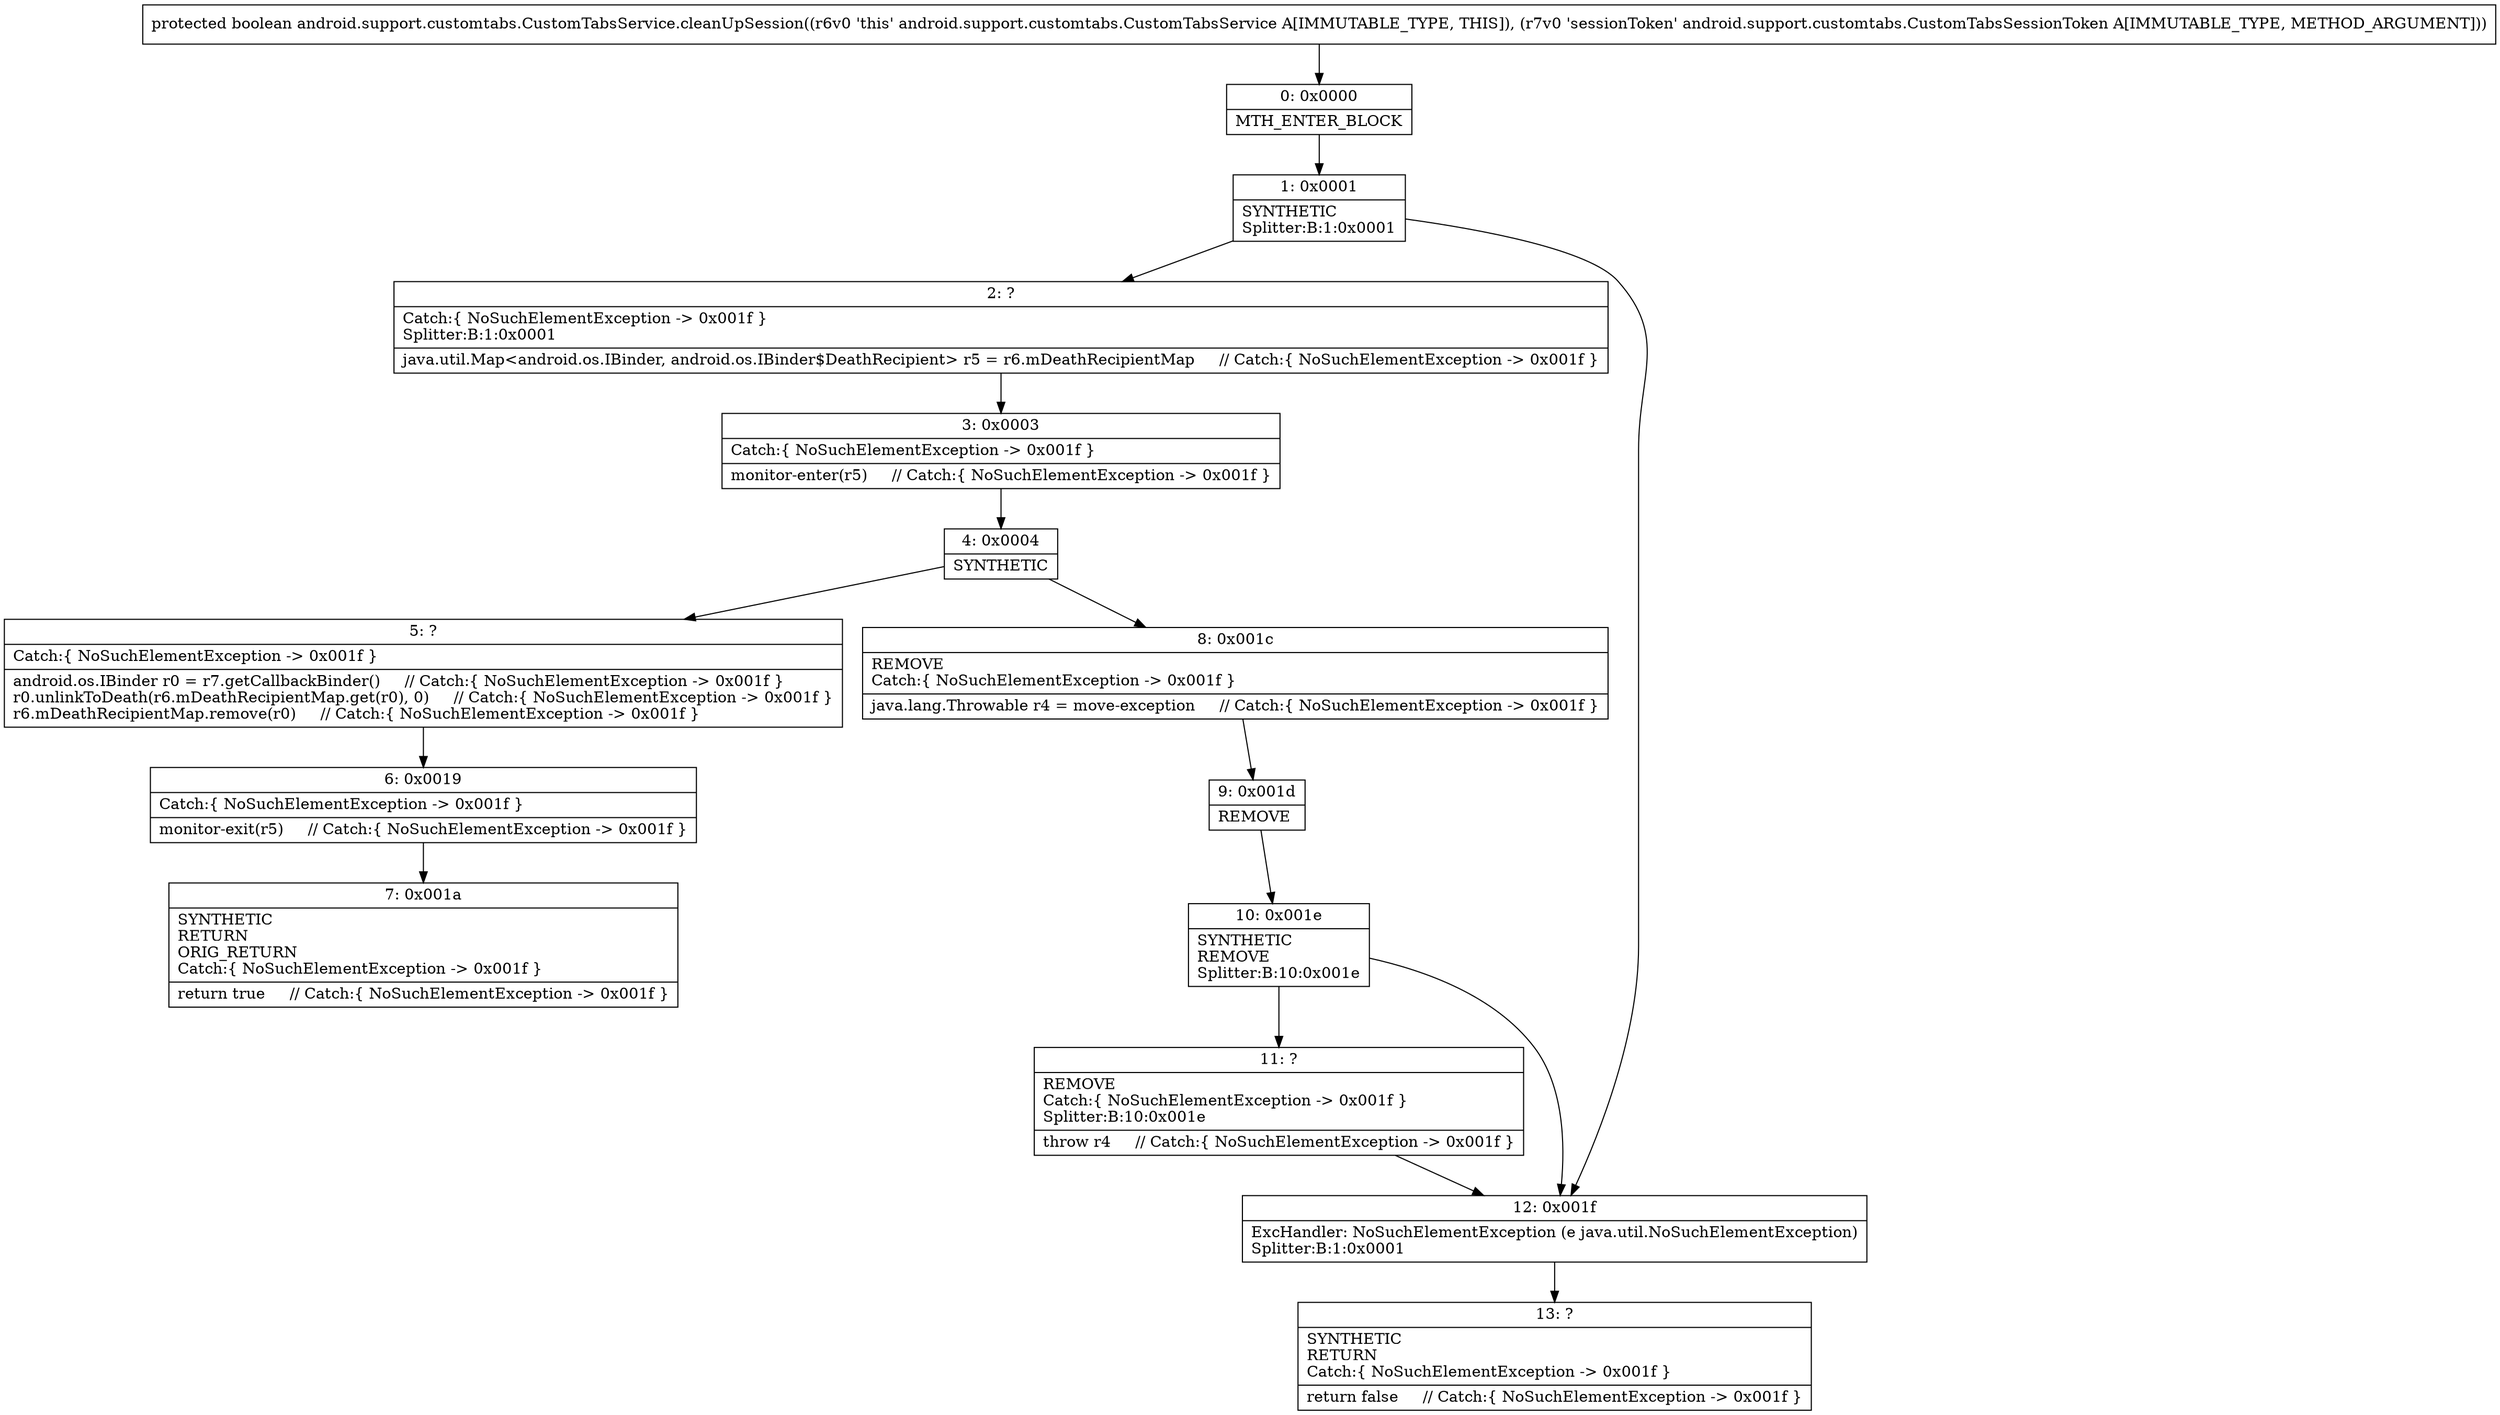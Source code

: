 digraph "CFG forandroid.support.customtabs.CustomTabsService.cleanUpSession(Landroid\/support\/customtabs\/CustomTabsSessionToken;)Z" {
Node_0 [shape=record,label="{0\:\ 0x0000|MTH_ENTER_BLOCK\l}"];
Node_1 [shape=record,label="{1\:\ 0x0001|SYNTHETIC\lSplitter:B:1:0x0001\l}"];
Node_2 [shape=record,label="{2\:\ ?|Catch:\{ NoSuchElementException \-\> 0x001f \}\lSplitter:B:1:0x0001\l|java.util.Map\<android.os.IBinder, android.os.IBinder$DeathRecipient\> r5 = r6.mDeathRecipientMap     \/\/ Catch:\{ NoSuchElementException \-\> 0x001f \}\l}"];
Node_3 [shape=record,label="{3\:\ 0x0003|Catch:\{ NoSuchElementException \-\> 0x001f \}\l|monitor\-enter(r5)     \/\/ Catch:\{ NoSuchElementException \-\> 0x001f \}\l}"];
Node_4 [shape=record,label="{4\:\ 0x0004|SYNTHETIC\l}"];
Node_5 [shape=record,label="{5\:\ ?|Catch:\{ NoSuchElementException \-\> 0x001f \}\l|android.os.IBinder r0 = r7.getCallbackBinder()     \/\/ Catch:\{ NoSuchElementException \-\> 0x001f \}\lr0.unlinkToDeath(r6.mDeathRecipientMap.get(r0), 0)     \/\/ Catch:\{ NoSuchElementException \-\> 0x001f \}\lr6.mDeathRecipientMap.remove(r0)     \/\/ Catch:\{ NoSuchElementException \-\> 0x001f \}\l}"];
Node_6 [shape=record,label="{6\:\ 0x0019|Catch:\{ NoSuchElementException \-\> 0x001f \}\l|monitor\-exit(r5)     \/\/ Catch:\{ NoSuchElementException \-\> 0x001f \}\l}"];
Node_7 [shape=record,label="{7\:\ 0x001a|SYNTHETIC\lRETURN\lORIG_RETURN\lCatch:\{ NoSuchElementException \-\> 0x001f \}\l|return true     \/\/ Catch:\{ NoSuchElementException \-\> 0x001f \}\l}"];
Node_8 [shape=record,label="{8\:\ 0x001c|REMOVE\lCatch:\{ NoSuchElementException \-\> 0x001f \}\l|java.lang.Throwable r4 = move\-exception     \/\/ Catch:\{ NoSuchElementException \-\> 0x001f \}\l}"];
Node_9 [shape=record,label="{9\:\ 0x001d|REMOVE\l}"];
Node_10 [shape=record,label="{10\:\ 0x001e|SYNTHETIC\lREMOVE\lSplitter:B:10:0x001e\l}"];
Node_11 [shape=record,label="{11\:\ ?|REMOVE\lCatch:\{ NoSuchElementException \-\> 0x001f \}\lSplitter:B:10:0x001e\l|throw r4     \/\/ Catch:\{ NoSuchElementException \-\> 0x001f \}\l}"];
Node_12 [shape=record,label="{12\:\ 0x001f|ExcHandler: NoSuchElementException (e java.util.NoSuchElementException)\lSplitter:B:1:0x0001\l}"];
Node_13 [shape=record,label="{13\:\ ?|SYNTHETIC\lRETURN\lCatch:\{ NoSuchElementException \-\> 0x001f \}\l|return false     \/\/ Catch:\{ NoSuchElementException \-\> 0x001f \}\l}"];
MethodNode[shape=record,label="{protected boolean android.support.customtabs.CustomTabsService.cleanUpSession((r6v0 'this' android.support.customtabs.CustomTabsService A[IMMUTABLE_TYPE, THIS]), (r7v0 'sessionToken' android.support.customtabs.CustomTabsSessionToken A[IMMUTABLE_TYPE, METHOD_ARGUMENT])) }"];
MethodNode -> Node_0;
Node_0 -> Node_1;
Node_1 -> Node_2;
Node_1 -> Node_12;
Node_2 -> Node_3;
Node_3 -> Node_4;
Node_4 -> Node_5;
Node_4 -> Node_8;
Node_5 -> Node_6;
Node_6 -> Node_7;
Node_8 -> Node_9;
Node_9 -> Node_10;
Node_10 -> Node_11;
Node_10 -> Node_12;
Node_11 -> Node_12;
Node_12 -> Node_13;
}


